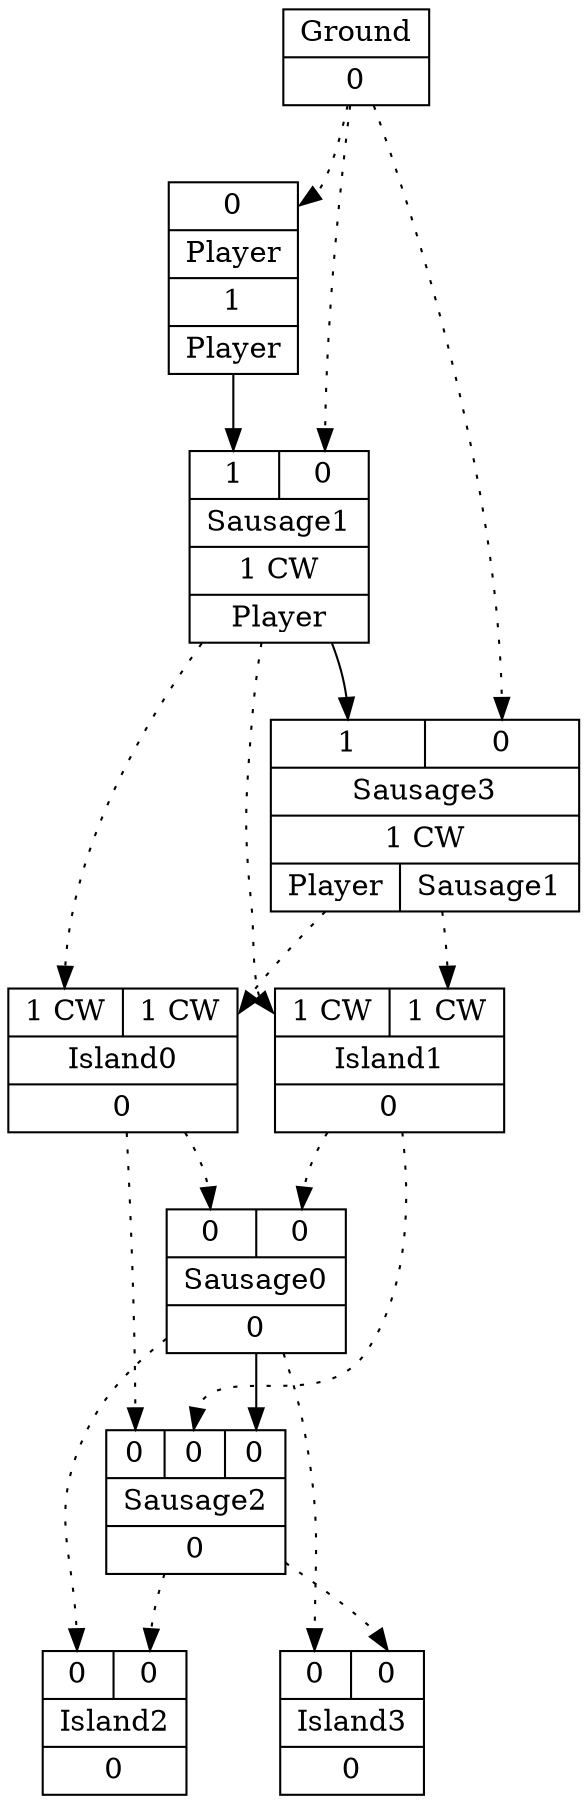 digraph G {
node [shape=record];
Player[ label ="{{<GroundP>0}|{Player}|<PlayerOUT>1|{Player}}"];
Ground[ label ="{{Ground}|<GroundOUT>0}"];
Sausage1[ label ="{{<Player>1|<GroundP>0}|{Sausage1}|<Sausage1OUT>1 CW|{Player}}"];
Island0[ label ="{{<Sausage1P>1 CW|<Sausage3P>1 CW}|{Island0}|<Island0OUT>0}"];
Island1[ label ="{{<Sausage1P>1 CW|<Sausage3P>1 CW}|{Island1}|<Island1OUT>0}"];
Sausage3[ label ="{{<Sausage1>1|<GroundP>0}|{Sausage3}|<Sausage3OUT>1 CW|{Player|Sausage1}}"];
Sausage0[ label ="{{<Island0P>0|<Island1P>0}|{Sausage0}|<Sausage0OUT>0}"];
Sausage2[ label ="{{<Island0P>0|<Island1P>0|<Sausage0>0}|{Sausage2}|<Sausage2OUT>0}"];
Island2[ label ="{{<Sausage0P>0|<Sausage2P>0}|{Island2}|<Island2OUT>0}"];
Island3[ label ="{{<Sausage0P>0|<Sausage2P>0}|{Island3}|<Island3OUT>0}"];
	"Ground" -> "Player":GroundP [style=dotted];
	"Player" -> "Sausage1":Player;
	"Ground" -> "Sausage1":GroundP [style=dotted];
	"Sausage1" -> "Island0":Sausage1P [style=dotted];
	"Sausage1" -> "Island1":Sausage1P [style=dotted];
	"Sausage1" -> "Sausage3":Sausage1;
	"Sausage3" -> "Island0":Sausage3P [style=dotted];
	"Island0" -> "Sausage0":Island0P [style=dotted];
	"Island0" -> "Sausage2":Island0P [style=dotted];
	"Sausage3" -> "Island1":Sausage3P [style=dotted];
	"Island1" -> "Sausage0":Island1P [style=dotted];
	"Island1" -> "Sausage2":Island1P [style=dotted];
	"Ground" -> "Sausage3":GroundP [style=dotted];
	"Sausage0" -> "Island2":Sausage0P [style=dotted];
	"Sausage0" -> "Island3":Sausage0P [style=dotted];
	"Sausage0" -> "Sausage2":Sausage0;
	"Sausage2" -> "Island2":Sausage2P [style=dotted];
	"Sausage2" -> "Island3":Sausage2P [style=dotted];
}